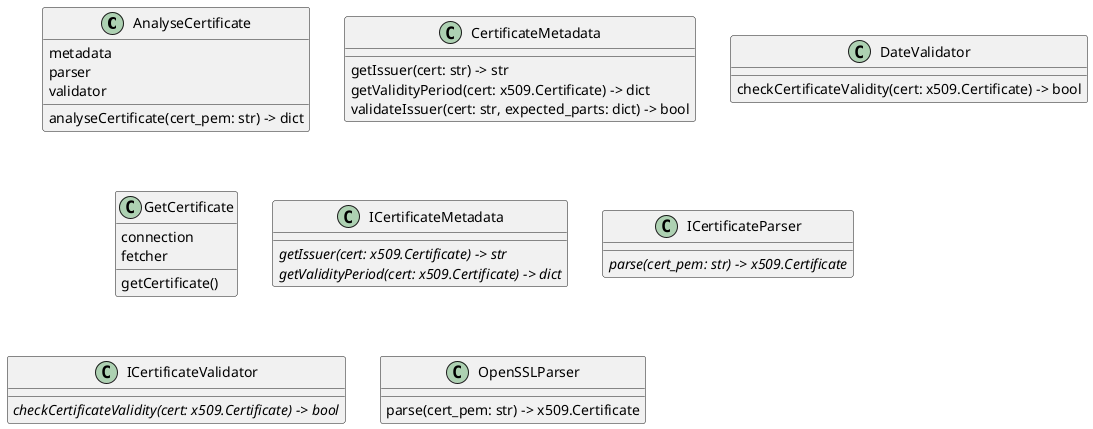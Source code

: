 @startuml classes_UML-Avant
set namespaceSeparator none
class "AnalyseCertificate" as src.models.analyseCertificate.AnalyseCertificate {
  metadata
  parser
  validator
  analyseCertificate(cert_pem: str) -> dict
}
class "CertificateMetadata" as src.models.certificateMetadata.CertificateMetadata {
  getIssuer(cert: str) -> str
  getValidityPeriod(cert: x509.Certificate) -> dict
  validateIssuer(cert: str, expected_parts: dict) -> bool
}
class "DateValidator" as src.models.DateValidator.DateValidator {
  checkCertificateValidity(cert: x509.Certificate) -> bool
}
class "GetCertificate" as src.models.getCertificate.GetCertificate {
  connection
  fetcher
  getCertificate()
}
class "ICertificateMetadata" as src.models.ICertificateMetadata.ICertificateMetadata {
  {abstract}getIssuer(cert: x509.Certificate) -> str
  {abstract}getValidityPeriod(cert: x509.Certificate) -> dict
}
class "ICertificateParser" as src.models.ICertificateParser.ICertificateParser {
  {abstract}parse(cert_pem: str) -> x509.Certificate
}
class "ICertificateValidator" as src.models.certificateValidator.ICertificateValidator {
  {abstract}checkCertificateValidity(cert: x509.Certificate) -> bool
}
class "OpenSSLParser" as src.models.OpenSSLParser.OpenSSLParser {
  parse(cert_pem: str) -> x509.Certificate
}
@enduml
